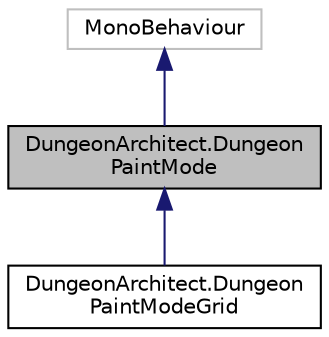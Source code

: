 digraph "DungeonArchitect.DungeonPaintMode"
{
  edge [fontname="Helvetica",fontsize="10",labelfontname="Helvetica",labelfontsize="10"];
  node [fontname="Helvetica",fontsize="10",shape=record];
  Node1 [label="DungeonArchitect.Dungeon\lPaintMode",height=0.2,width=0.4,color="black", fillcolor="grey75", style="filled", fontcolor="black"];
  Node2 -> Node1 [dir="back",color="midnightblue",fontsize="10",style="solid",fontname="Helvetica"];
  Node2 [label="MonoBehaviour",height=0.2,width=0.4,color="grey75", fillcolor="white", style="filled"];
  Node1 -> Node3 [dir="back",color="midnightblue",fontsize="10",style="solid",fontname="Helvetica"];
  Node3 [label="DungeonArchitect.Dungeon\lPaintModeGrid",height=0.2,width=0.4,color="black", fillcolor="white", style="filled",URL="$class_dungeon_architect_1_1_dungeon_paint_mode_grid.html",tooltip="Editor tooling for the grid based dungeon builder. Lets you paint with a grid based brush ..."];
}
